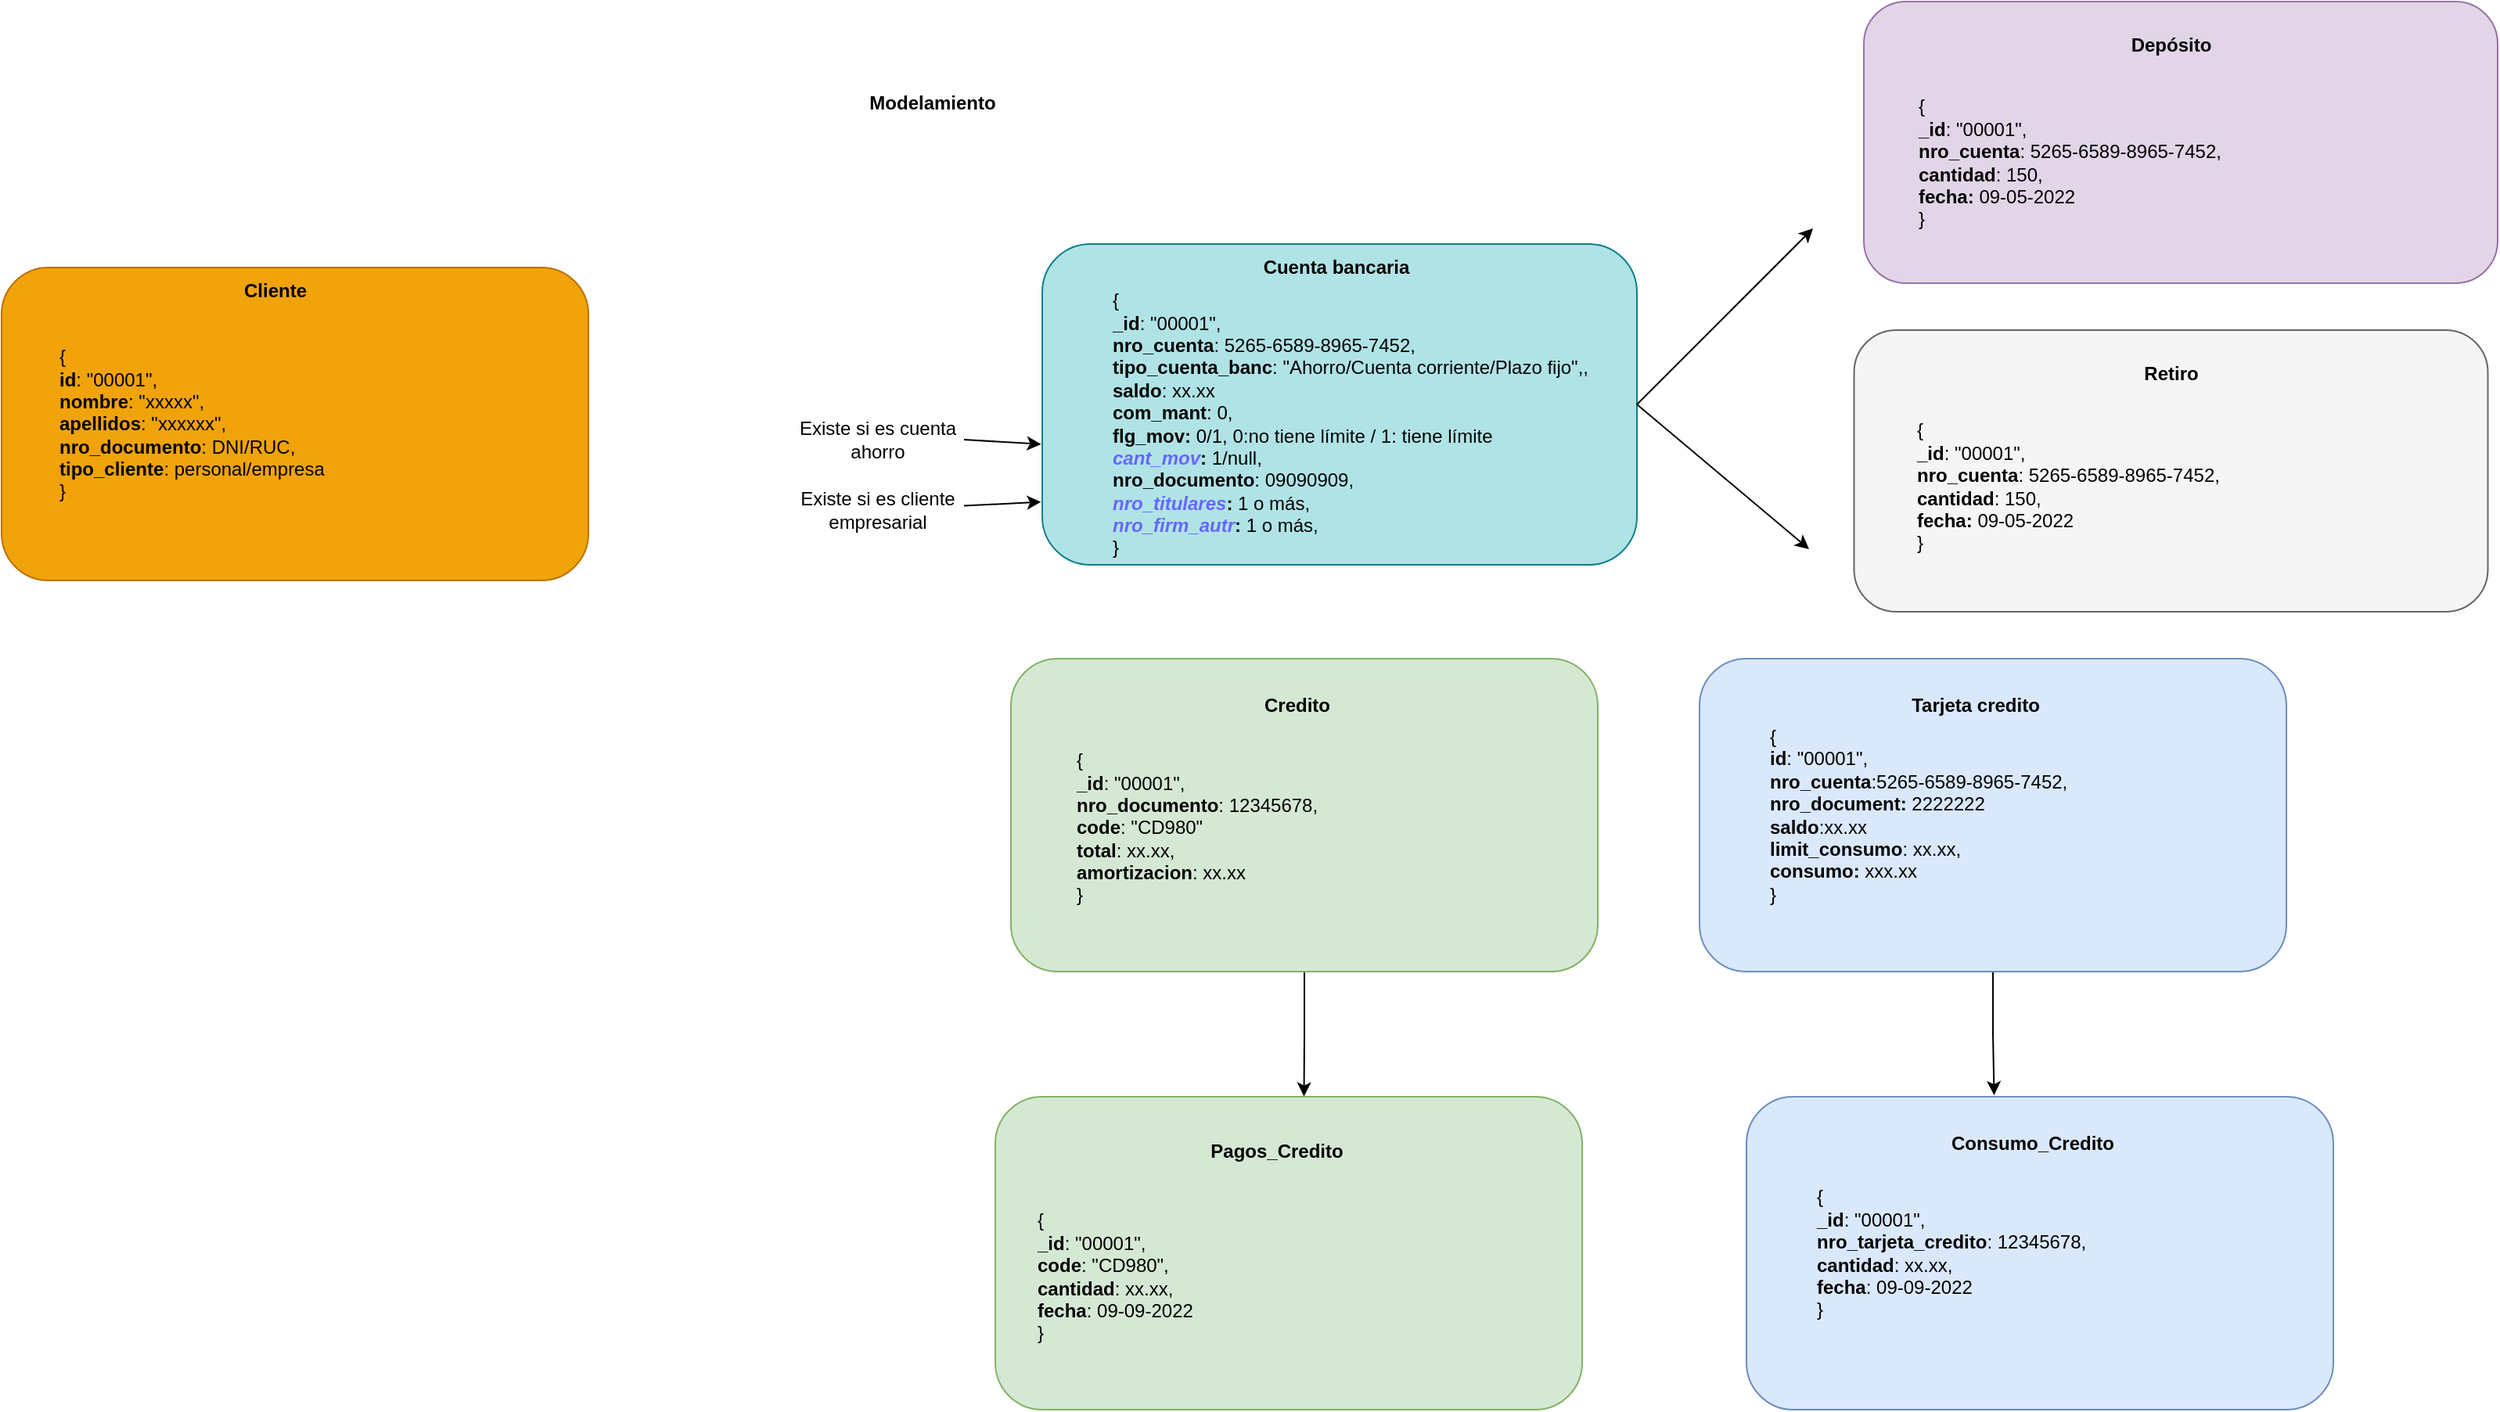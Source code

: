 <mxfile version="16.5.5" type="github"><diagram id="bNEikpq7bM2s8c9LEada" name="Page-1"><mxGraphModel dx="1865" dy="1748" grid="1" gridSize="10" guides="1" tooltips="1" connect="1" arrows="1" fold="1" page="1" pageScale="1" pageWidth="827" pageHeight="1169" math="0" shadow="0"><root><mxCell id="0"/><mxCell id="1" parent="0"/><mxCell id="nU2YxMKc2ornXS5Fjvr6-12" value="" style="rounded=1;whiteSpace=wrap;html=1;fillColor=#f0a30a;fontColor=#000000;strokeColor=#BD7000;" parent="1" vertex="1"><mxGeometry x="-555" y="110" width="375" height="200" as="geometry"/></mxCell><mxCell id="nU2YxMKc2ornXS5Fjvr6-7" value="&lt;b&gt;Modelamiento&lt;/b&gt;" style="text;html=1;strokeColor=none;fillColor=none;align=center;verticalAlign=middle;whiteSpace=wrap;rounded=0;" parent="1" vertex="1"><mxGeometry x="-10" y="-10" width="100" height="30" as="geometry"/></mxCell><mxCell id="nU2YxMKc2ornXS5Fjvr6-10" value="{&lt;br&gt;&lt;b&gt;id&lt;/b&gt;: &quot;00001&quot;,&lt;br&gt;&lt;b&gt;nombre&lt;/b&gt;: &quot;xxxxx&quot;,&lt;br&gt;&lt;b&gt;apellidos&lt;/b&gt;: &quot;xxxxxx&quot;,&lt;br&gt;&lt;b&gt;nro_documento&lt;/b&gt;: DNI/RUC,&lt;br&gt;&lt;b&gt;tipo_cliente&lt;/b&gt;: personal/empresa&lt;br&gt;}" style="text;html=1;strokeColor=none;fillColor=none;align=left;verticalAlign=middle;whiteSpace=wrap;rounded=0;" parent="1" vertex="1"><mxGeometry x="-520" y="155" width="290" height="110" as="geometry"/></mxCell><mxCell id="nU2YxMKc2ornXS5Fjvr6-11" value="&lt;b&gt;Cliente&lt;/b&gt;" style="text;html=1;strokeColor=none;fillColor=none;align=center;verticalAlign=middle;whiteSpace=wrap;rounded=0;" parent="1" vertex="1"><mxGeometry x="-410" y="110" width="60" height="30" as="geometry"/></mxCell><mxCell id="nU2YxMKc2ornXS5Fjvr6-13" value="" style="rounded=1;whiteSpace=wrap;html=1;fillColor=#b0e3e6;strokeColor=#0e8088;" parent="1" vertex="1"><mxGeometry x="110" y="95" width="380" height="205" as="geometry"/></mxCell><mxCell id="nU2YxMKc2ornXS5Fjvr6-14" value="{&lt;br&gt;&lt;b&gt;_id&lt;/b&gt;: &quot;00001&quot;,&lt;br&gt;&lt;b&gt;nro_cuenta&lt;/b&gt;: 5265-6589-8965-7452,&lt;br&gt;&lt;b&gt;tipo_cuenta_banc&lt;/b&gt;: &quot;Ahorro/Cuenta corriente/Plazo fijo&quot;,,&lt;br&gt;&lt;b&gt;saldo&lt;/b&gt;: xx.xx&lt;br&gt;&lt;b&gt;com_mant&lt;/b&gt;: 0,&lt;br&gt;&lt;b&gt;flg_mov:&lt;/b&gt; 0/1, 0:no tiene límite / 1: tiene límite&lt;br&gt;&lt;b&gt;&lt;i&gt;&lt;font color=&quot;#6666ff&quot;&gt;cant_mov&lt;/font&gt;&lt;/i&gt;: &lt;/b&gt;1/null,&lt;br&gt;&lt;b&gt;nro_documento&lt;/b&gt;: 09090909,&lt;br&gt;&lt;b&gt;&lt;i&gt;&lt;font color=&quot;#6666ff&quot;&gt;nro_titulares&lt;/font&gt;&lt;/i&gt;:&amp;nbsp;&lt;/b&gt;1 o más,&lt;br&gt;&lt;b&gt;&lt;i&gt;&lt;font color=&quot;#6666ff&quot;&gt;nro_firm_autr&lt;/font&gt;&lt;/i&gt;:&amp;nbsp;&lt;/b&gt;1 o más,&lt;br&gt;}" style="text;html=1;strokeColor=none;fillColor=none;align=left;verticalAlign=middle;whiteSpace=wrap;rounded=0;" parent="1" vertex="1"><mxGeometry x="152.5" y="120" width="307.5" height="180" as="geometry"/></mxCell><mxCell id="nU2YxMKc2ornXS5Fjvr6-15" value="&lt;b&gt;Cuenta bancaria&lt;/b&gt;" style="text;html=1;strokeColor=none;fillColor=none;align=center;verticalAlign=middle;whiteSpace=wrap;rounded=0;" parent="1" vertex="1"><mxGeometry x="242.5" y="95" width="110" height="30" as="geometry"/></mxCell><mxCell id="EJ2UwiODe6-k5i1v-qyw-1" style="edgeStyle=orthogonalEdgeStyle;rounded=0;orthogonalLoop=1;jettySize=auto;html=1;entryX=0.526;entryY=-0.001;entryDx=0;entryDy=0;entryPerimeter=0;" parent="1" source="nU2YxMKc2ornXS5Fjvr6-16" target="25qXVQf8giLREvcxylRd-1" edge="1"><mxGeometry relative="1" as="geometry"/></mxCell><mxCell id="nU2YxMKc2ornXS5Fjvr6-16" value="" style="rounded=1;whiteSpace=wrap;html=1;fillColor=#d5e8d4;strokeColor=#82b366;" parent="1" vertex="1"><mxGeometry x="90" y="360" width="375" height="200" as="geometry"/></mxCell><mxCell id="nU2YxMKc2ornXS5Fjvr6-17" value="{&lt;br&gt;&lt;b&gt;_id&lt;/b&gt;: &quot;00001&quot;,&lt;br&gt;&lt;b&gt;nro_documento&lt;/b&gt;: 12345678,&lt;br&gt;&lt;b&gt;code&lt;/b&gt;: &quot;CD980&quot;&lt;br&gt;&lt;b&gt;total&lt;/b&gt;: xx.xx,&lt;br&gt;&lt;b&gt;amortizacion&lt;/b&gt;: xx.xx&lt;br&gt;}" style="text;html=1;strokeColor=none;fillColor=none;align=left;verticalAlign=middle;whiteSpace=wrap;rounded=0;" parent="1" vertex="1"><mxGeometry x="130" y="412.5" width="290" height="110" as="geometry"/></mxCell><mxCell id="nU2YxMKc2ornXS5Fjvr6-18" value="&lt;b&gt;Credito&lt;/b&gt;" style="text;html=1;strokeColor=none;fillColor=none;align=center;verticalAlign=middle;whiteSpace=wrap;rounded=0;" parent="1" vertex="1"><mxGeometry x="242.5" y="375" width="60" height="30" as="geometry"/></mxCell><mxCell id="nU2YxMKc2ornXS5Fjvr6-22" value="" style="rounded=1;whiteSpace=wrap;html=1;fillColor=#e1d5e7;strokeColor=#9673a6;" parent="1" vertex="1"><mxGeometry x="635" y="-60" width="405" height="180" as="geometry"/></mxCell><mxCell id="nU2YxMKc2ornXS5Fjvr6-23" value="{&lt;br&gt;&lt;b&gt;_id&lt;/b&gt;: &quot;00001&quot;,&lt;br&gt;&lt;b&gt;nro_cuenta&lt;/b&gt;: 5265-6589-8965-7452,&lt;br&gt;&lt;b&gt;cantidad&lt;/b&gt;: 150,&lt;br&gt;&lt;b&gt;fecha: &lt;/b&gt;09-05-2022&lt;br&gt;}" style="text;html=1;strokeColor=none;fillColor=none;align=left;verticalAlign=middle;whiteSpace=wrap;rounded=0;" parent="1" vertex="1"><mxGeometry x="667.5" y="-15" width="340" height="115" as="geometry"/></mxCell><mxCell id="nU2YxMKc2ornXS5Fjvr6-24" value="&lt;b&gt;Depósito&lt;/b&gt;" style="text;html=1;strokeColor=none;fillColor=none;align=center;verticalAlign=middle;whiteSpace=wrap;rounded=0;" parent="1" vertex="1"><mxGeometry x="765" y="-50" width="132.5" height="35" as="geometry"/></mxCell><mxCell id="nU2YxMKc2ornXS5Fjvr6-25" value="Existe si es cliente empresarial" style="text;html=1;strokeColor=none;fillColor=none;align=center;verticalAlign=middle;whiteSpace=wrap;rounded=0;" parent="1" vertex="1"><mxGeometry x="-50" y="245" width="110" height="40" as="geometry"/></mxCell><mxCell id="nU2YxMKc2ornXS5Fjvr6-26" value="" style="endArrow=classic;html=1;rounded=0;fontColor=#6666FF;entryX=-0.002;entryY=0.804;entryDx=0;entryDy=0;entryPerimeter=0;" parent="1" source="nU2YxMKc2ornXS5Fjvr6-25" target="nU2YxMKc2ornXS5Fjvr6-13" edge="1"><mxGeometry width="50" height="50" relative="1" as="geometry"><mxPoint x="40" y="370" as="sourcePoint"/><mxPoint x="90" y="320" as="targetPoint"/></mxGeometry></mxCell><mxCell id="nU2YxMKc2ornXS5Fjvr6-27" value="Existe si es cuenta ahorro" style="text;html=1;strokeColor=none;fillColor=none;align=center;verticalAlign=middle;whiteSpace=wrap;rounded=0;" parent="1" vertex="1"><mxGeometry x="-50" y="200" width="110" height="40" as="geometry"/></mxCell><mxCell id="nU2YxMKc2ornXS5Fjvr6-28" value="" style="endArrow=classic;html=1;rounded=0;fontColor=#6666FF;entryX=-0.002;entryY=0.624;entryDx=0;entryDy=0;entryPerimeter=0;exitX=1;exitY=0.5;exitDx=0;exitDy=0;" parent="1" source="nU2YxMKc2ornXS5Fjvr6-27" target="nU2YxMKc2ornXS5Fjvr6-13" edge="1"><mxGeometry width="50" height="50" relative="1" as="geometry"><mxPoint x="70" y="270.146" as="sourcePoint"/><mxPoint x="119.25" y="265.8" as="targetPoint"/></mxGeometry></mxCell><mxCell id="25qXVQf8giLREvcxylRd-1" value="" style="rounded=1;whiteSpace=wrap;html=1;fillColor=#d5e8d4;strokeColor=#82b366;" parent="1" vertex="1"><mxGeometry x="80" y="640" width="375" height="200" as="geometry"/></mxCell><mxCell id="25qXVQf8giLREvcxylRd-2" value="{&lt;br&gt;&lt;b&gt;_id&lt;/b&gt;: &quot;00001&quot;,&lt;br&gt;&lt;b&gt;code&lt;/b&gt;: &quot;CD980&quot;,&lt;br&gt;&lt;b&gt;cantidad&lt;/b&gt;: xx.xx,&lt;br&gt;&lt;b&gt;fecha&lt;/b&gt;: 09-09-2022&lt;br&gt;}" style="text;html=1;strokeColor=none;fillColor=none;align=left;verticalAlign=middle;whiteSpace=wrap;rounded=0;" parent="1" vertex="1"><mxGeometry x="105" y="700" width="290" height="110" as="geometry"/></mxCell><mxCell id="25qXVQf8giLREvcxylRd-3" value="&lt;b&gt;Pagos_Credito&lt;/b&gt;" style="text;html=1;strokeColor=none;fillColor=none;align=center;verticalAlign=middle;whiteSpace=wrap;rounded=0;" parent="1" vertex="1"><mxGeometry x="191" y="660" width="137.5" height="30" as="geometry"/></mxCell><mxCell id="EJ2UwiODe6-k5i1v-qyw-4" style="edgeStyle=orthogonalEdgeStyle;rounded=0;orthogonalLoop=1;jettySize=auto;html=1;entryX=0.422;entryY=-0.005;entryDx=0;entryDy=0;entryPerimeter=0;" parent="1" source="25qXVQf8giLREvcxylRd-12" target="25qXVQf8giLREvcxylRd-26" edge="1"><mxGeometry relative="1" as="geometry"/></mxCell><mxCell id="25qXVQf8giLREvcxylRd-12" value="" style="rounded=1;whiteSpace=wrap;html=1;fillColor=#dae8fc;strokeColor=#6c8ebf;" parent="1" vertex="1"><mxGeometry x="530" y="360" width="375" height="200" as="geometry"/></mxCell><mxCell id="25qXVQf8giLREvcxylRd-13" value="{&lt;br&gt;&lt;b&gt;id&lt;/b&gt;: &quot;00001&quot;,&lt;br&gt;&lt;b&gt;nro_cuenta&lt;/b&gt;:5265-6589-8965-7452,&lt;br&gt;&lt;b&gt;nro_document: &lt;/b&gt;2222222&lt;br&gt;&lt;b&gt;saldo&lt;/b&gt;:xx.xx&lt;br&gt;&lt;b&gt;limit_consumo&lt;/b&gt;: xx.xx,&lt;br&gt;&lt;b&gt;consumo: &lt;/b&gt;xxx.xx&lt;br&gt;}" style="text;html=1;strokeColor=none;fillColor=none;align=left;verticalAlign=middle;whiteSpace=wrap;rounded=0;" parent="1" vertex="1"><mxGeometry x="572.5" y="405" width="307.5" height="110" as="geometry"/></mxCell><mxCell id="25qXVQf8giLREvcxylRd-14" value="&lt;b&gt;Tarjeta credito&lt;/b&gt;" style="text;html=1;strokeColor=none;fillColor=none;align=center;verticalAlign=middle;whiteSpace=wrap;rounded=0;" parent="1" vertex="1"><mxGeometry x="650" y="375" width="112.5" height="30" as="geometry"/></mxCell><mxCell id="25qXVQf8giLREvcxylRd-26" value="" style="rounded=1;whiteSpace=wrap;html=1;fillColor=#dae8fc;strokeColor=#6c8ebf;" parent="1" vertex="1"><mxGeometry x="560" y="640" width="375" height="200" as="geometry"/></mxCell><mxCell id="25qXVQf8giLREvcxylRd-27" value="{&lt;br&gt;&lt;b&gt;_id&lt;/b&gt;: &quot;00001&quot;,&lt;br&gt;&lt;b&gt;nro_tarjeta_credito&lt;/b&gt;: 12345678,&lt;br&gt;&lt;b&gt;cantidad&lt;/b&gt;: xx.xx,&lt;br&gt;&lt;b&gt;fecha&lt;/b&gt;: 09-09-2022&lt;br&gt;}" style="text;html=1;strokeColor=none;fillColor=none;align=left;verticalAlign=middle;whiteSpace=wrap;rounded=0;" parent="1" vertex="1"><mxGeometry x="602.5" y="685" width="290" height="110" as="geometry"/></mxCell><mxCell id="25qXVQf8giLREvcxylRd-28" value="&lt;b&gt;Consumo_Credito&lt;/b&gt;" style="text;html=1;strokeColor=none;fillColor=none;align=center;verticalAlign=middle;whiteSpace=wrap;rounded=0;" parent="1" vertex="1"><mxGeometry x="674" y="655" width="137.5" height="30" as="geometry"/></mxCell><mxCell id="25qXVQf8giLREvcxylRd-30" value="" style="rounded=1;whiteSpace=wrap;html=1;fillColor=#f5f5f5;fontColor=#333333;strokeColor=#666666;" parent="1" vertex="1"><mxGeometry x="628.75" y="150" width="405" height="180" as="geometry"/></mxCell><mxCell id="25qXVQf8giLREvcxylRd-32" value="&lt;b&gt;Retiro&lt;/b&gt;" style="text;html=1;strokeColor=none;fillColor=none;align=center;verticalAlign=middle;whiteSpace=wrap;rounded=0;" parent="1" vertex="1"><mxGeometry x="765" y="160" width="132.5" height="35" as="geometry"/></mxCell><mxCell id="25qXVQf8giLREvcxylRd-34" value="{&lt;br&gt;&lt;b&gt;_id&lt;/b&gt;: &quot;00001&quot;,&lt;br&gt;&lt;b&gt;nro_cuenta&lt;/b&gt;: 5265-6589-8965-7452,&lt;br&gt;&lt;b&gt;cantidad&lt;/b&gt;: 150,&lt;br&gt;&lt;b&gt;fecha: &lt;/b&gt;09-05-2022&lt;br&gt;}" style="text;html=1;strokeColor=none;fillColor=none;align=left;verticalAlign=middle;whiteSpace=wrap;rounded=0;" parent="1" vertex="1"><mxGeometry x="667.25" y="192.5" width="340" height="115" as="geometry"/></mxCell><mxCell id="EJ2UwiODe6-k5i1v-qyw-5" value="" style="endArrow=classic;html=1;rounded=0;exitX=1;exitY=0.5;exitDx=0;exitDy=0;" parent="1" source="nU2YxMKc2ornXS5Fjvr6-13" edge="1"><mxGeometry width="50" height="50" relative="1" as="geometry"><mxPoint x="502.5" y="195" as="sourcePoint"/><mxPoint x="602.5" y="85" as="targetPoint"/></mxGeometry></mxCell><mxCell id="EJ2UwiODe6-k5i1v-qyw-6" value="" style="endArrow=classic;html=1;rounded=0;exitX=1;exitY=0.5;exitDx=0;exitDy=0;" parent="1" source="nU2YxMKc2ornXS5Fjvr6-13" edge="1"><mxGeometry width="50" height="50" relative="1" as="geometry"><mxPoint x="500" y="220" as="sourcePoint"/><mxPoint x="600" y="290" as="targetPoint"/></mxGeometry></mxCell></root></mxGraphModel></diagram></mxfile>